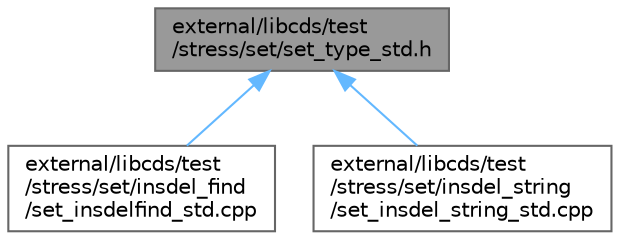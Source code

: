 digraph "external/libcds/test/stress/set/set_type_std.h"
{
 // LATEX_PDF_SIZE
  bgcolor="transparent";
  edge [fontname=Helvetica,fontsize=10,labelfontname=Helvetica,labelfontsize=10];
  node [fontname=Helvetica,fontsize=10,shape=box,height=0.2,width=0.4];
  Node1 [id="Node000001",label="external/libcds/test\l/stress/set/set_type_std.h",height=0.2,width=0.4,color="gray40", fillcolor="grey60", style="filled", fontcolor="black",tooltip=" "];
  Node1 -> Node2 [id="edge3_Node000001_Node000002",dir="back",color="steelblue1",style="solid",tooltip=" "];
  Node2 [id="Node000002",label="external/libcds/test\l/stress/set/insdel_find\l/set_insdelfind_std.cpp",height=0.2,width=0.4,color="grey40", fillcolor="white", style="filled",URL="$set__insdelfind__std_8cpp.html",tooltip=" "];
  Node1 -> Node3 [id="edge4_Node000001_Node000003",dir="back",color="steelblue1",style="solid",tooltip=" "];
  Node3 [id="Node000003",label="external/libcds/test\l/stress/set/insdel_string\l/set_insdel_string_std.cpp",height=0.2,width=0.4,color="grey40", fillcolor="white", style="filled",URL="$set__insdel__string__std_8cpp.html",tooltip=" "];
}
